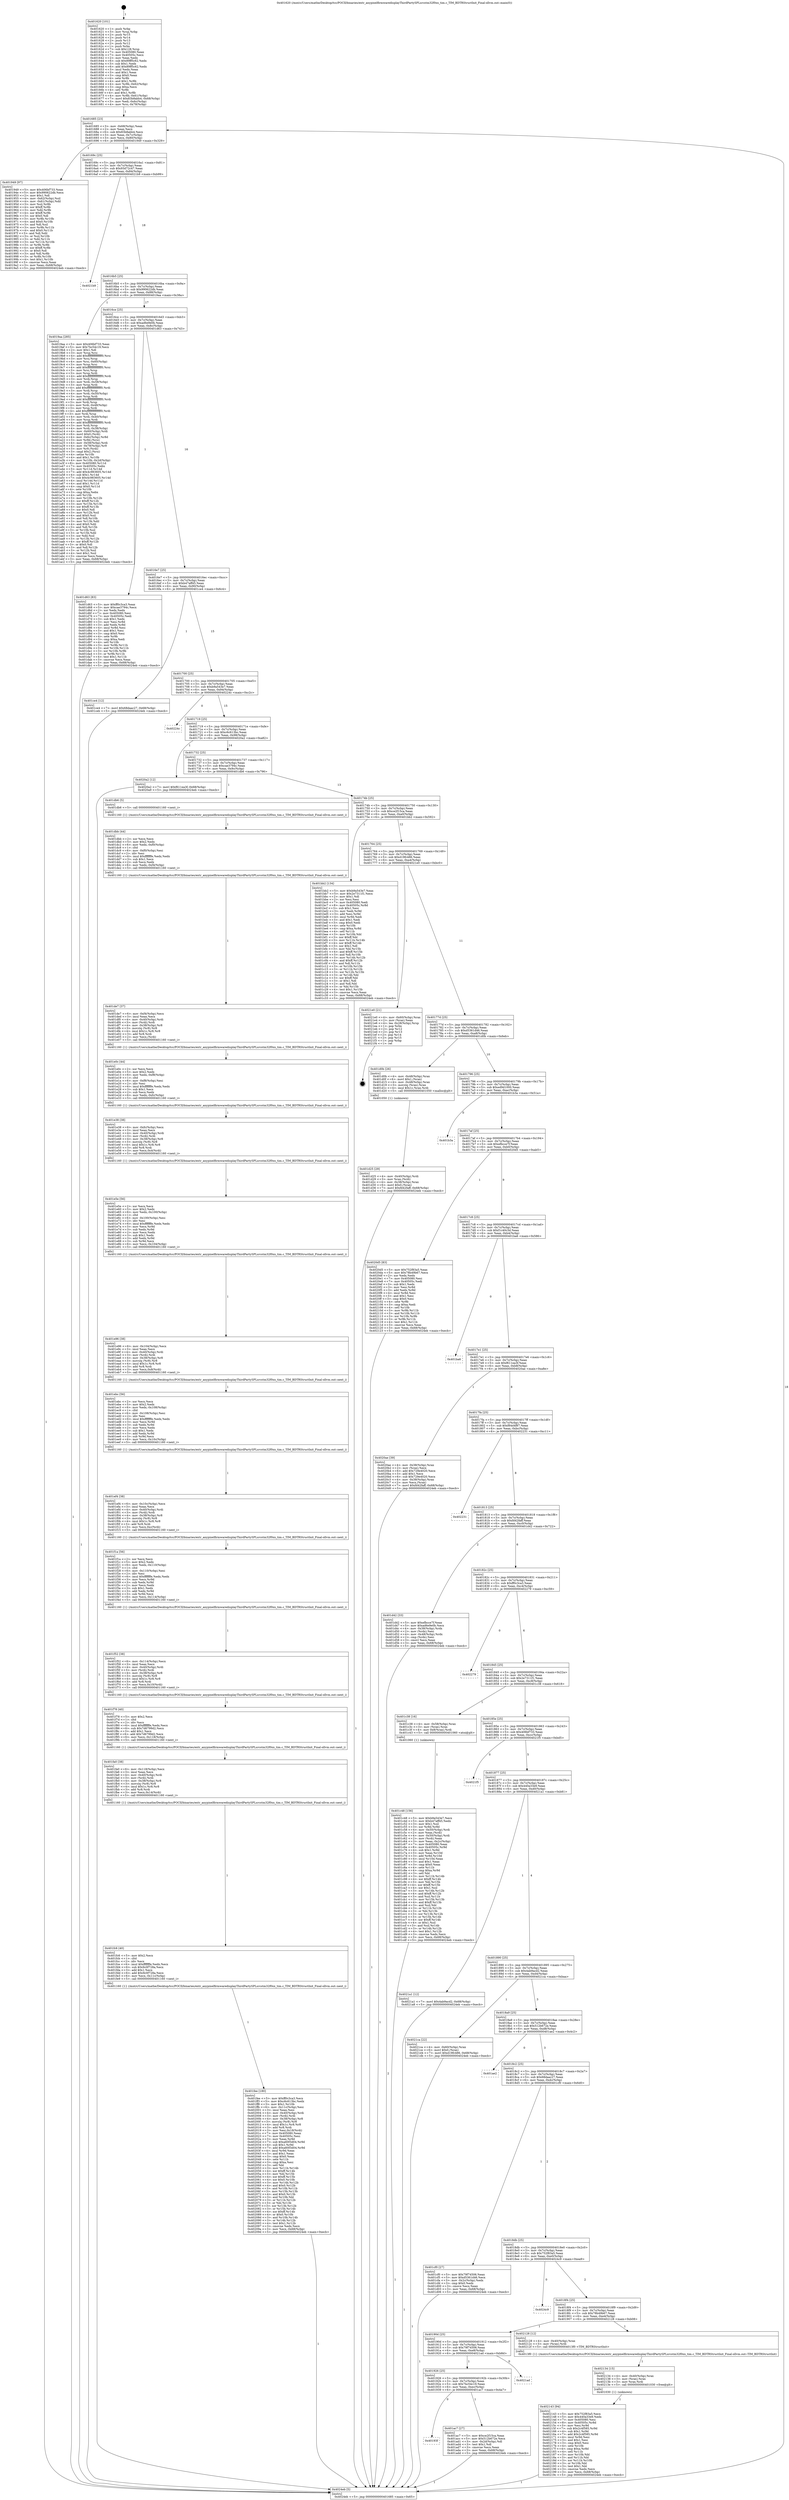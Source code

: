 digraph "0x401620" {
  label = "0x401620 (/mnt/c/Users/mathe/Desktop/tcc/POCII/binaries/extr_anypixelfirmwaredisplayThirdPartySPLsrcstm32f0xx_tim.c_TIM_BDTRStructInit_Final-ollvm.out::main(0))"
  labelloc = "t"
  node[shape=record]

  Entry [label="",width=0.3,height=0.3,shape=circle,fillcolor=black,style=filled]
  "0x401685" [label="{
     0x401685 [23]\l
     | [instrs]\l
     &nbsp;&nbsp;0x401685 \<+3\>: mov -0x68(%rbp),%eax\l
     &nbsp;&nbsp;0x401688 \<+2\>: mov %eax,%ecx\l
     &nbsp;&nbsp;0x40168a \<+6\>: sub $0x83b8abb4,%ecx\l
     &nbsp;&nbsp;0x401690 \<+3\>: mov %eax,-0x7c(%rbp)\l
     &nbsp;&nbsp;0x401693 \<+3\>: mov %ecx,-0x80(%rbp)\l
     &nbsp;&nbsp;0x401696 \<+6\>: je 0000000000401949 \<main+0x329\>\l
  }"]
  "0x401949" [label="{
     0x401949 [97]\l
     | [instrs]\l
     &nbsp;&nbsp;0x401949 \<+5\>: mov $0x406bf733,%eax\l
     &nbsp;&nbsp;0x40194e \<+5\>: mov $0x990622db,%ecx\l
     &nbsp;&nbsp;0x401953 \<+2\>: mov $0x1,%dl\l
     &nbsp;&nbsp;0x401955 \<+4\>: mov -0x62(%rbp),%sil\l
     &nbsp;&nbsp;0x401959 \<+4\>: mov -0x61(%rbp),%dil\l
     &nbsp;&nbsp;0x40195d \<+3\>: mov %sil,%r8b\l
     &nbsp;&nbsp;0x401960 \<+4\>: xor $0xff,%r8b\l
     &nbsp;&nbsp;0x401964 \<+3\>: mov %dil,%r9b\l
     &nbsp;&nbsp;0x401967 \<+4\>: xor $0xff,%r9b\l
     &nbsp;&nbsp;0x40196b \<+3\>: xor $0x0,%dl\l
     &nbsp;&nbsp;0x40196e \<+3\>: mov %r8b,%r10b\l
     &nbsp;&nbsp;0x401971 \<+4\>: and $0x0,%r10b\l
     &nbsp;&nbsp;0x401975 \<+3\>: and %dl,%sil\l
     &nbsp;&nbsp;0x401978 \<+3\>: mov %r9b,%r11b\l
     &nbsp;&nbsp;0x40197b \<+4\>: and $0x0,%r11b\l
     &nbsp;&nbsp;0x40197f \<+3\>: and %dl,%dil\l
     &nbsp;&nbsp;0x401982 \<+3\>: or %sil,%r10b\l
     &nbsp;&nbsp;0x401985 \<+3\>: or %dil,%r11b\l
     &nbsp;&nbsp;0x401988 \<+3\>: xor %r11b,%r10b\l
     &nbsp;&nbsp;0x40198b \<+3\>: or %r9b,%r8b\l
     &nbsp;&nbsp;0x40198e \<+4\>: xor $0xff,%r8b\l
     &nbsp;&nbsp;0x401992 \<+3\>: or $0x0,%dl\l
     &nbsp;&nbsp;0x401995 \<+3\>: and %dl,%r8b\l
     &nbsp;&nbsp;0x401998 \<+3\>: or %r8b,%r10b\l
     &nbsp;&nbsp;0x40199b \<+4\>: test $0x1,%r10b\l
     &nbsp;&nbsp;0x40199f \<+3\>: cmovne %ecx,%eax\l
     &nbsp;&nbsp;0x4019a2 \<+3\>: mov %eax,-0x68(%rbp)\l
     &nbsp;&nbsp;0x4019a5 \<+5\>: jmp 00000000004024eb \<main+0xecb\>\l
  }"]
  "0x40169c" [label="{
     0x40169c [25]\l
     | [instrs]\l
     &nbsp;&nbsp;0x40169c \<+5\>: jmp 00000000004016a1 \<main+0x81\>\l
     &nbsp;&nbsp;0x4016a1 \<+3\>: mov -0x7c(%rbp),%eax\l
     &nbsp;&nbsp;0x4016a4 \<+5\>: sub $0x93d72c47,%eax\l
     &nbsp;&nbsp;0x4016a9 \<+6\>: mov %eax,-0x84(%rbp)\l
     &nbsp;&nbsp;0x4016af \<+6\>: je 00000000004021b9 \<main+0xb99\>\l
  }"]
  "0x4024eb" [label="{
     0x4024eb [5]\l
     | [instrs]\l
     &nbsp;&nbsp;0x4024eb \<+5\>: jmp 0000000000401685 \<main+0x65\>\l
  }"]
  "0x401620" [label="{
     0x401620 [101]\l
     | [instrs]\l
     &nbsp;&nbsp;0x401620 \<+1\>: push %rbp\l
     &nbsp;&nbsp;0x401621 \<+3\>: mov %rsp,%rbp\l
     &nbsp;&nbsp;0x401624 \<+2\>: push %r15\l
     &nbsp;&nbsp;0x401626 \<+2\>: push %r14\l
     &nbsp;&nbsp;0x401628 \<+2\>: push %r13\l
     &nbsp;&nbsp;0x40162a \<+2\>: push %r12\l
     &nbsp;&nbsp;0x40162c \<+1\>: push %rbx\l
     &nbsp;&nbsp;0x40162d \<+7\>: sub $0x128,%rsp\l
     &nbsp;&nbsp;0x401634 \<+7\>: mov 0x405080,%eax\l
     &nbsp;&nbsp;0x40163b \<+7\>: mov 0x40505c,%ecx\l
     &nbsp;&nbsp;0x401642 \<+2\>: mov %eax,%edx\l
     &nbsp;&nbsp;0x401644 \<+6\>: sub $0x89ff5c62,%edx\l
     &nbsp;&nbsp;0x40164a \<+3\>: sub $0x1,%edx\l
     &nbsp;&nbsp;0x40164d \<+6\>: add $0x89ff5c62,%edx\l
     &nbsp;&nbsp;0x401653 \<+3\>: imul %edx,%eax\l
     &nbsp;&nbsp;0x401656 \<+3\>: and $0x1,%eax\l
     &nbsp;&nbsp;0x401659 \<+3\>: cmp $0x0,%eax\l
     &nbsp;&nbsp;0x40165c \<+4\>: sete %r8b\l
     &nbsp;&nbsp;0x401660 \<+4\>: and $0x1,%r8b\l
     &nbsp;&nbsp;0x401664 \<+4\>: mov %r8b,-0x62(%rbp)\l
     &nbsp;&nbsp;0x401668 \<+3\>: cmp $0xa,%ecx\l
     &nbsp;&nbsp;0x40166b \<+4\>: setl %r8b\l
     &nbsp;&nbsp;0x40166f \<+4\>: and $0x1,%r8b\l
     &nbsp;&nbsp;0x401673 \<+4\>: mov %r8b,-0x61(%rbp)\l
     &nbsp;&nbsp;0x401677 \<+7\>: movl $0x83b8abb4,-0x68(%rbp)\l
     &nbsp;&nbsp;0x40167e \<+3\>: mov %edi,-0x6c(%rbp)\l
     &nbsp;&nbsp;0x401681 \<+4\>: mov %rsi,-0x78(%rbp)\l
  }"]
  Exit [label="",width=0.3,height=0.3,shape=circle,fillcolor=black,style=filled,peripheries=2]
  "0x4021b9" [label="{
     0x4021b9\l
  }", style=dashed]
  "0x4016b5" [label="{
     0x4016b5 [25]\l
     | [instrs]\l
     &nbsp;&nbsp;0x4016b5 \<+5\>: jmp 00000000004016ba \<main+0x9a\>\l
     &nbsp;&nbsp;0x4016ba \<+3\>: mov -0x7c(%rbp),%eax\l
     &nbsp;&nbsp;0x4016bd \<+5\>: sub $0x990622db,%eax\l
     &nbsp;&nbsp;0x4016c2 \<+6\>: mov %eax,-0x88(%rbp)\l
     &nbsp;&nbsp;0x4016c8 \<+6\>: je 00000000004019aa \<main+0x38a\>\l
  }"]
  "0x402143" [label="{
     0x402143 [94]\l
     | [instrs]\l
     &nbsp;&nbsp;0x402143 \<+5\>: mov $0x752f83a5,%ecx\l
     &nbsp;&nbsp;0x402148 \<+5\>: mov $0x440a33e9,%edx\l
     &nbsp;&nbsp;0x40214d \<+7\>: mov 0x405080,%esi\l
     &nbsp;&nbsp;0x402154 \<+8\>: mov 0x40505c,%r8d\l
     &nbsp;&nbsp;0x40215c \<+3\>: mov %esi,%r9d\l
     &nbsp;&nbsp;0x40215f \<+7\>: sub $0x2c4f585,%r9d\l
     &nbsp;&nbsp;0x402166 \<+4\>: sub $0x1,%r9d\l
     &nbsp;&nbsp;0x40216a \<+7\>: add $0x2c4f585,%r9d\l
     &nbsp;&nbsp;0x402171 \<+4\>: imul %r9d,%esi\l
     &nbsp;&nbsp;0x402175 \<+3\>: and $0x1,%esi\l
     &nbsp;&nbsp;0x402178 \<+3\>: cmp $0x0,%esi\l
     &nbsp;&nbsp;0x40217b \<+4\>: sete %r10b\l
     &nbsp;&nbsp;0x40217f \<+4\>: cmp $0xa,%r8d\l
     &nbsp;&nbsp;0x402183 \<+4\>: setl %r11b\l
     &nbsp;&nbsp;0x402187 \<+3\>: mov %r10b,%bl\l
     &nbsp;&nbsp;0x40218a \<+3\>: and %r11b,%bl\l
     &nbsp;&nbsp;0x40218d \<+3\>: xor %r11b,%r10b\l
     &nbsp;&nbsp;0x402190 \<+3\>: or %r10b,%bl\l
     &nbsp;&nbsp;0x402193 \<+3\>: test $0x1,%bl\l
     &nbsp;&nbsp;0x402196 \<+3\>: cmovne %edx,%ecx\l
     &nbsp;&nbsp;0x402199 \<+3\>: mov %ecx,-0x68(%rbp)\l
     &nbsp;&nbsp;0x40219c \<+5\>: jmp 00000000004024eb \<main+0xecb\>\l
  }"]
  "0x4019aa" [label="{
     0x4019aa [285]\l
     | [instrs]\l
     &nbsp;&nbsp;0x4019aa \<+5\>: mov $0x406bf733,%eax\l
     &nbsp;&nbsp;0x4019af \<+5\>: mov $0x7bc54c19,%ecx\l
     &nbsp;&nbsp;0x4019b4 \<+2\>: mov $0x1,%dl\l
     &nbsp;&nbsp;0x4019b6 \<+3\>: mov %rsp,%rsi\l
     &nbsp;&nbsp;0x4019b9 \<+4\>: add $0xfffffffffffffff0,%rsi\l
     &nbsp;&nbsp;0x4019bd \<+3\>: mov %rsi,%rsp\l
     &nbsp;&nbsp;0x4019c0 \<+4\>: mov %rsi,-0x60(%rbp)\l
     &nbsp;&nbsp;0x4019c4 \<+3\>: mov %rsp,%rsi\l
     &nbsp;&nbsp;0x4019c7 \<+4\>: add $0xfffffffffffffff0,%rsi\l
     &nbsp;&nbsp;0x4019cb \<+3\>: mov %rsi,%rsp\l
     &nbsp;&nbsp;0x4019ce \<+3\>: mov %rsp,%rdi\l
     &nbsp;&nbsp;0x4019d1 \<+4\>: add $0xfffffffffffffff0,%rdi\l
     &nbsp;&nbsp;0x4019d5 \<+3\>: mov %rdi,%rsp\l
     &nbsp;&nbsp;0x4019d8 \<+4\>: mov %rdi,-0x58(%rbp)\l
     &nbsp;&nbsp;0x4019dc \<+3\>: mov %rsp,%rdi\l
     &nbsp;&nbsp;0x4019df \<+4\>: add $0xfffffffffffffff0,%rdi\l
     &nbsp;&nbsp;0x4019e3 \<+3\>: mov %rdi,%rsp\l
     &nbsp;&nbsp;0x4019e6 \<+4\>: mov %rdi,-0x50(%rbp)\l
     &nbsp;&nbsp;0x4019ea \<+3\>: mov %rsp,%rdi\l
     &nbsp;&nbsp;0x4019ed \<+4\>: add $0xfffffffffffffff0,%rdi\l
     &nbsp;&nbsp;0x4019f1 \<+3\>: mov %rdi,%rsp\l
     &nbsp;&nbsp;0x4019f4 \<+4\>: mov %rdi,-0x48(%rbp)\l
     &nbsp;&nbsp;0x4019f8 \<+3\>: mov %rsp,%rdi\l
     &nbsp;&nbsp;0x4019fb \<+4\>: add $0xfffffffffffffff0,%rdi\l
     &nbsp;&nbsp;0x4019ff \<+3\>: mov %rdi,%rsp\l
     &nbsp;&nbsp;0x401a02 \<+4\>: mov %rdi,-0x40(%rbp)\l
     &nbsp;&nbsp;0x401a06 \<+3\>: mov %rsp,%rdi\l
     &nbsp;&nbsp;0x401a09 \<+4\>: add $0xfffffffffffffff0,%rdi\l
     &nbsp;&nbsp;0x401a0d \<+3\>: mov %rdi,%rsp\l
     &nbsp;&nbsp;0x401a10 \<+4\>: mov %rdi,-0x38(%rbp)\l
     &nbsp;&nbsp;0x401a14 \<+4\>: mov -0x60(%rbp),%rdi\l
     &nbsp;&nbsp;0x401a18 \<+6\>: movl $0x0,(%rdi)\l
     &nbsp;&nbsp;0x401a1e \<+4\>: mov -0x6c(%rbp),%r8d\l
     &nbsp;&nbsp;0x401a22 \<+3\>: mov %r8d,(%rsi)\l
     &nbsp;&nbsp;0x401a25 \<+4\>: mov -0x58(%rbp),%rdi\l
     &nbsp;&nbsp;0x401a29 \<+4\>: mov -0x78(%rbp),%r9\l
     &nbsp;&nbsp;0x401a2d \<+3\>: mov %r9,(%rdi)\l
     &nbsp;&nbsp;0x401a30 \<+3\>: cmpl $0x2,(%rsi)\l
     &nbsp;&nbsp;0x401a33 \<+4\>: setne %r10b\l
     &nbsp;&nbsp;0x401a37 \<+4\>: and $0x1,%r10b\l
     &nbsp;&nbsp;0x401a3b \<+4\>: mov %r10b,-0x2d(%rbp)\l
     &nbsp;&nbsp;0x401a3f \<+8\>: mov 0x405080,%r11d\l
     &nbsp;&nbsp;0x401a47 \<+7\>: mov 0x40505c,%ebx\l
     &nbsp;&nbsp;0x401a4e \<+3\>: mov %r11d,%r14d\l
     &nbsp;&nbsp;0x401a51 \<+7\>: add $0x4c983605,%r14d\l
     &nbsp;&nbsp;0x401a58 \<+4\>: sub $0x1,%r14d\l
     &nbsp;&nbsp;0x401a5c \<+7\>: sub $0x4c983605,%r14d\l
     &nbsp;&nbsp;0x401a63 \<+4\>: imul %r14d,%r11d\l
     &nbsp;&nbsp;0x401a67 \<+4\>: and $0x1,%r11d\l
     &nbsp;&nbsp;0x401a6b \<+4\>: cmp $0x0,%r11d\l
     &nbsp;&nbsp;0x401a6f \<+4\>: sete %r10b\l
     &nbsp;&nbsp;0x401a73 \<+3\>: cmp $0xa,%ebx\l
     &nbsp;&nbsp;0x401a76 \<+4\>: setl %r15b\l
     &nbsp;&nbsp;0x401a7a \<+3\>: mov %r10b,%r12b\l
     &nbsp;&nbsp;0x401a7d \<+4\>: xor $0xff,%r12b\l
     &nbsp;&nbsp;0x401a81 \<+3\>: mov %r15b,%r13b\l
     &nbsp;&nbsp;0x401a84 \<+4\>: xor $0xff,%r13b\l
     &nbsp;&nbsp;0x401a88 \<+3\>: xor $0x0,%dl\l
     &nbsp;&nbsp;0x401a8b \<+3\>: mov %r12b,%sil\l
     &nbsp;&nbsp;0x401a8e \<+4\>: and $0x0,%sil\l
     &nbsp;&nbsp;0x401a92 \<+3\>: and %dl,%r10b\l
     &nbsp;&nbsp;0x401a95 \<+3\>: mov %r13b,%dil\l
     &nbsp;&nbsp;0x401a98 \<+4\>: and $0x0,%dil\l
     &nbsp;&nbsp;0x401a9c \<+3\>: and %dl,%r15b\l
     &nbsp;&nbsp;0x401a9f \<+3\>: or %r10b,%sil\l
     &nbsp;&nbsp;0x401aa2 \<+3\>: or %r15b,%dil\l
     &nbsp;&nbsp;0x401aa5 \<+3\>: xor %dil,%sil\l
     &nbsp;&nbsp;0x401aa8 \<+3\>: or %r13b,%r12b\l
     &nbsp;&nbsp;0x401aab \<+4\>: xor $0xff,%r12b\l
     &nbsp;&nbsp;0x401aaf \<+3\>: or $0x0,%dl\l
     &nbsp;&nbsp;0x401ab2 \<+3\>: and %dl,%r12b\l
     &nbsp;&nbsp;0x401ab5 \<+3\>: or %r12b,%sil\l
     &nbsp;&nbsp;0x401ab8 \<+4\>: test $0x1,%sil\l
     &nbsp;&nbsp;0x401abc \<+3\>: cmovne %ecx,%eax\l
     &nbsp;&nbsp;0x401abf \<+3\>: mov %eax,-0x68(%rbp)\l
     &nbsp;&nbsp;0x401ac2 \<+5\>: jmp 00000000004024eb \<main+0xecb\>\l
  }"]
  "0x4016ce" [label="{
     0x4016ce [25]\l
     | [instrs]\l
     &nbsp;&nbsp;0x4016ce \<+5\>: jmp 00000000004016d3 \<main+0xb3\>\l
     &nbsp;&nbsp;0x4016d3 \<+3\>: mov -0x7c(%rbp),%eax\l
     &nbsp;&nbsp;0x4016d6 \<+5\>: sub $0xad6e9e0b,%eax\l
     &nbsp;&nbsp;0x4016db \<+6\>: mov %eax,-0x8c(%rbp)\l
     &nbsp;&nbsp;0x4016e1 \<+6\>: je 0000000000401d63 \<main+0x743\>\l
  }"]
  "0x402134" [label="{
     0x402134 [15]\l
     | [instrs]\l
     &nbsp;&nbsp;0x402134 \<+4\>: mov -0x40(%rbp),%rax\l
     &nbsp;&nbsp;0x402138 \<+3\>: mov (%rax),%rax\l
     &nbsp;&nbsp;0x40213b \<+3\>: mov %rax,%rdi\l
     &nbsp;&nbsp;0x40213e \<+5\>: call 0000000000401030 \<free@plt\>\l
     | [calls]\l
     &nbsp;&nbsp;0x401030 \{1\} (unknown)\l
  }"]
  "0x401fee" [label="{
     0x401fee [180]\l
     | [instrs]\l
     &nbsp;&nbsp;0x401fee \<+5\>: mov $0xff0c3ca3,%ecx\l
     &nbsp;&nbsp;0x401ff3 \<+5\>: mov $0xc6c613bc,%edx\l
     &nbsp;&nbsp;0x401ff8 \<+3\>: mov $0x1,%r10b\l
     &nbsp;&nbsp;0x401ffb \<+6\>: mov -0x11c(%rbp),%esi\l
     &nbsp;&nbsp;0x402001 \<+3\>: imul %eax,%esi\l
     &nbsp;&nbsp;0x402004 \<+4\>: mov -0x40(%rbp),%rdi\l
     &nbsp;&nbsp;0x402008 \<+3\>: mov (%rdi),%rdi\l
     &nbsp;&nbsp;0x40200b \<+4\>: mov -0x38(%rbp),%r8\l
     &nbsp;&nbsp;0x40200f \<+3\>: movslq (%r8),%r8\l
     &nbsp;&nbsp;0x402012 \<+4\>: imul $0x1c,%r8,%r8\l
     &nbsp;&nbsp;0x402016 \<+3\>: add %r8,%rdi\l
     &nbsp;&nbsp;0x402019 \<+3\>: mov %esi,0x18(%rdi)\l
     &nbsp;&nbsp;0x40201c \<+7\>: mov 0x405080,%eax\l
     &nbsp;&nbsp;0x402023 \<+7\>: mov 0x40505c,%esi\l
     &nbsp;&nbsp;0x40202a \<+3\>: mov %eax,%r9d\l
     &nbsp;&nbsp;0x40202d \<+7\>: sub $0xa60f3d04,%r9d\l
     &nbsp;&nbsp;0x402034 \<+4\>: sub $0x1,%r9d\l
     &nbsp;&nbsp;0x402038 \<+7\>: add $0xa60f3d04,%r9d\l
     &nbsp;&nbsp;0x40203f \<+4\>: imul %r9d,%eax\l
     &nbsp;&nbsp;0x402043 \<+3\>: and $0x1,%eax\l
     &nbsp;&nbsp;0x402046 \<+3\>: cmp $0x0,%eax\l
     &nbsp;&nbsp;0x402049 \<+4\>: sete %r11b\l
     &nbsp;&nbsp;0x40204d \<+3\>: cmp $0xa,%esi\l
     &nbsp;&nbsp;0x402050 \<+3\>: setl %bl\l
     &nbsp;&nbsp;0x402053 \<+3\>: mov %r11b,%r14b\l
     &nbsp;&nbsp;0x402056 \<+4\>: xor $0xff,%r14b\l
     &nbsp;&nbsp;0x40205a \<+3\>: mov %bl,%r15b\l
     &nbsp;&nbsp;0x40205d \<+4\>: xor $0xff,%r15b\l
     &nbsp;&nbsp;0x402061 \<+4\>: xor $0x0,%r10b\l
     &nbsp;&nbsp;0x402065 \<+3\>: mov %r14b,%r12b\l
     &nbsp;&nbsp;0x402068 \<+4\>: and $0x0,%r12b\l
     &nbsp;&nbsp;0x40206c \<+3\>: and %r10b,%r11b\l
     &nbsp;&nbsp;0x40206f \<+3\>: mov %r15b,%r13b\l
     &nbsp;&nbsp;0x402072 \<+4\>: and $0x0,%r13b\l
     &nbsp;&nbsp;0x402076 \<+3\>: and %r10b,%bl\l
     &nbsp;&nbsp;0x402079 \<+3\>: or %r11b,%r12b\l
     &nbsp;&nbsp;0x40207c \<+3\>: or %bl,%r13b\l
     &nbsp;&nbsp;0x40207f \<+3\>: xor %r13b,%r12b\l
     &nbsp;&nbsp;0x402082 \<+3\>: or %r15b,%r14b\l
     &nbsp;&nbsp;0x402085 \<+4\>: xor $0xff,%r14b\l
     &nbsp;&nbsp;0x402089 \<+4\>: or $0x0,%r10b\l
     &nbsp;&nbsp;0x40208d \<+3\>: and %r10b,%r14b\l
     &nbsp;&nbsp;0x402090 \<+3\>: or %r14b,%r12b\l
     &nbsp;&nbsp;0x402093 \<+4\>: test $0x1,%r12b\l
     &nbsp;&nbsp;0x402097 \<+3\>: cmovne %edx,%ecx\l
     &nbsp;&nbsp;0x40209a \<+3\>: mov %ecx,-0x68(%rbp)\l
     &nbsp;&nbsp;0x40209d \<+5\>: jmp 00000000004024eb \<main+0xecb\>\l
  }"]
  "0x401d63" [label="{
     0x401d63 [83]\l
     | [instrs]\l
     &nbsp;&nbsp;0x401d63 \<+5\>: mov $0xff0c3ca3,%eax\l
     &nbsp;&nbsp;0x401d68 \<+5\>: mov $0xcae3794c,%ecx\l
     &nbsp;&nbsp;0x401d6d \<+2\>: xor %edx,%edx\l
     &nbsp;&nbsp;0x401d6f \<+7\>: mov 0x405080,%esi\l
     &nbsp;&nbsp;0x401d76 \<+7\>: mov 0x40505c,%edi\l
     &nbsp;&nbsp;0x401d7d \<+3\>: sub $0x1,%edx\l
     &nbsp;&nbsp;0x401d80 \<+3\>: mov %esi,%r8d\l
     &nbsp;&nbsp;0x401d83 \<+3\>: add %edx,%r8d\l
     &nbsp;&nbsp;0x401d86 \<+4\>: imul %r8d,%esi\l
     &nbsp;&nbsp;0x401d8a \<+3\>: and $0x1,%esi\l
     &nbsp;&nbsp;0x401d8d \<+3\>: cmp $0x0,%esi\l
     &nbsp;&nbsp;0x401d90 \<+4\>: sete %r9b\l
     &nbsp;&nbsp;0x401d94 \<+3\>: cmp $0xa,%edi\l
     &nbsp;&nbsp;0x401d97 \<+4\>: setl %r10b\l
     &nbsp;&nbsp;0x401d9b \<+3\>: mov %r9b,%r11b\l
     &nbsp;&nbsp;0x401d9e \<+3\>: and %r10b,%r11b\l
     &nbsp;&nbsp;0x401da1 \<+3\>: xor %r10b,%r9b\l
     &nbsp;&nbsp;0x401da4 \<+3\>: or %r9b,%r11b\l
     &nbsp;&nbsp;0x401da7 \<+4\>: test $0x1,%r11b\l
     &nbsp;&nbsp;0x401dab \<+3\>: cmovne %ecx,%eax\l
     &nbsp;&nbsp;0x401dae \<+3\>: mov %eax,-0x68(%rbp)\l
     &nbsp;&nbsp;0x401db1 \<+5\>: jmp 00000000004024eb \<main+0xecb\>\l
  }"]
  "0x4016e7" [label="{
     0x4016e7 [25]\l
     | [instrs]\l
     &nbsp;&nbsp;0x4016e7 \<+5\>: jmp 00000000004016ec \<main+0xcc\>\l
     &nbsp;&nbsp;0x4016ec \<+3\>: mov -0x7c(%rbp),%eax\l
     &nbsp;&nbsp;0x4016ef \<+5\>: sub $0xb47aff45,%eax\l
     &nbsp;&nbsp;0x4016f4 \<+6\>: mov %eax,-0x90(%rbp)\l
     &nbsp;&nbsp;0x4016fa \<+6\>: je 0000000000401ce4 \<main+0x6c4\>\l
  }"]
  "0x401fc6" [label="{
     0x401fc6 [40]\l
     | [instrs]\l
     &nbsp;&nbsp;0x401fc6 \<+5\>: mov $0x2,%ecx\l
     &nbsp;&nbsp;0x401fcb \<+1\>: cltd\l
     &nbsp;&nbsp;0x401fcc \<+2\>: idiv %ecx\l
     &nbsp;&nbsp;0x401fce \<+6\>: imul $0xfffffffe,%edx,%ecx\l
     &nbsp;&nbsp;0x401fd4 \<+6\>: sub $0x9c0f728a,%ecx\l
     &nbsp;&nbsp;0x401fda \<+3\>: add $0x1,%ecx\l
     &nbsp;&nbsp;0x401fdd \<+6\>: add $0x9c0f728a,%ecx\l
     &nbsp;&nbsp;0x401fe3 \<+6\>: mov %ecx,-0x11c(%rbp)\l
     &nbsp;&nbsp;0x401fe9 \<+5\>: call 0000000000401160 \<next_i\>\l
     | [calls]\l
     &nbsp;&nbsp;0x401160 \{1\} (/mnt/c/Users/mathe/Desktop/tcc/POCII/binaries/extr_anypixelfirmwaredisplayThirdPartySPLsrcstm32f0xx_tim.c_TIM_BDTRStructInit_Final-ollvm.out::next_i)\l
  }"]
  "0x401ce4" [label="{
     0x401ce4 [12]\l
     | [instrs]\l
     &nbsp;&nbsp;0x401ce4 \<+7\>: movl $0x68daac27,-0x68(%rbp)\l
     &nbsp;&nbsp;0x401ceb \<+5\>: jmp 00000000004024eb \<main+0xecb\>\l
  }"]
  "0x401700" [label="{
     0x401700 [25]\l
     | [instrs]\l
     &nbsp;&nbsp;0x401700 \<+5\>: jmp 0000000000401705 \<main+0xe5\>\l
     &nbsp;&nbsp;0x401705 \<+3\>: mov -0x7c(%rbp),%eax\l
     &nbsp;&nbsp;0x401708 \<+5\>: sub $0xb9a543e7,%eax\l
     &nbsp;&nbsp;0x40170d \<+6\>: mov %eax,-0x94(%rbp)\l
     &nbsp;&nbsp;0x401713 \<+6\>: je 000000000040224c \<main+0xc2c\>\l
  }"]
  "0x401fa0" [label="{
     0x401fa0 [38]\l
     | [instrs]\l
     &nbsp;&nbsp;0x401fa0 \<+6\>: mov -0x118(%rbp),%ecx\l
     &nbsp;&nbsp;0x401fa6 \<+3\>: imul %eax,%ecx\l
     &nbsp;&nbsp;0x401fa9 \<+4\>: mov -0x40(%rbp),%rdi\l
     &nbsp;&nbsp;0x401fad \<+3\>: mov (%rdi),%rdi\l
     &nbsp;&nbsp;0x401fb0 \<+4\>: mov -0x38(%rbp),%r8\l
     &nbsp;&nbsp;0x401fb4 \<+3\>: movslq (%r8),%r8\l
     &nbsp;&nbsp;0x401fb7 \<+4\>: imul $0x1c,%r8,%r8\l
     &nbsp;&nbsp;0x401fbb \<+3\>: add %r8,%rdi\l
     &nbsp;&nbsp;0x401fbe \<+3\>: mov %ecx,0x14(%rdi)\l
     &nbsp;&nbsp;0x401fc1 \<+5\>: call 0000000000401160 \<next_i\>\l
     | [calls]\l
     &nbsp;&nbsp;0x401160 \{1\} (/mnt/c/Users/mathe/Desktop/tcc/POCII/binaries/extr_anypixelfirmwaredisplayThirdPartySPLsrcstm32f0xx_tim.c_TIM_BDTRStructInit_Final-ollvm.out::next_i)\l
  }"]
  "0x40224c" [label="{
     0x40224c\l
  }", style=dashed]
  "0x401719" [label="{
     0x401719 [25]\l
     | [instrs]\l
     &nbsp;&nbsp;0x401719 \<+5\>: jmp 000000000040171e \<main+0xfe\>\l
     &nbsp;&nbsp;0x40171e \<+3\>: mov -0x7c(%rbp),%eax\l
     &nbsp;&nbsp;0x401721 \<+5\>: sub $0xc6c613bc,%eax\l
     &nbsp;&nbsp;0x401726 \<+6\>: mov %eax,-0x98(%rbp)\l
     &nbsp;&nbsp;0x40172c \<+6\>: je 00000000004020a2 \<main+0xa82\>\l
  }"]
  "0x401f78" [label="{
     0x401f78 [40]\l
     | [instrs]\l
     &nbsp;&nbsp;0x401f78 \<+5\>: mov $0x2,%ecx\l
     &nbsp;&nbsp;0x401f7d \<+1\>: cltd\l
     &nbsp;&nbsp;0x401f7e \<+2\>: idiv %ecx\l
     &nbsp;&nbsp;0x401f80 \<+6\>: imul $0xfffffffe,%edx,%ecx\l
     &nbsp;&nbsp;0x401f86 \<+6\>: sub $0x7d6799d2,%ecx\l
     &nbsp;&nbsp;0x401f8c \<+3\>: add $0x1,%ecx\l
     &nbsp;&nbsp;0x401f8f \<+6\>: add $0x7d6799d2,%ecx\l
     &nbsp;&nbsp;0x401f95 \<+6\>: mov %ecx,-0x118(%rbp)\l
     &nbsp;&nbsp;0x401f9b \<+5\>: call 0000000000401160 \<next_i\>\l
     | [calls]\l
     &nbsp;&nbsp;0x401160 \{1\} (/mnt/c/Users/mathe/Desktop/tcc/POCII/binaries/extr_anypixelfirmwaredisplayThirdPartySPLsrcstm32f0xx_tim.c_TIM_BDTRStructInit_Final-ollvm.out::next_i)\l
  }"]
  "0x4020a2" [label="{
     0x4020a2 [12]\l
     | [instrs]\l
     &nbsp;&nbsp;0x4020a2 \<+7\>: movl $0xf611ea3f,-0x68(%rbp)\l
     &nbsp;&nbsp;0x4020a9 \<+5\>: jmp 00000000004024eb \<main+0xecb\>\l
  }"]
  "0x401732" [label="{
     0x401732 [25]\l
     | [instrs]\l
     &nbsp;&nbsp;0x401732 \<+5\>: jmp 0000000000401737 \<main+0x117\>\l
     &nbsp;&nbsp;0x401737 \<+3\>: mov -0x7c(%rbp),%eax\l
     &nbsp;&nbsp;0x40173a \<+5\>: sub $0xcae3794c,%eax\l
     &nbsp;&nbsp;0x40173f \<+6\>: mov %eax,-0x9c(%rbp)\l
     &nbsp;&nbsp;0x401745 \<+6\>: je 0000000000401db6 \<main+0x796\>\l
  }"]
  "0x401f52" [label="{
     0x401f52 [38]\l
     | [instrs]\l
     &nbsp;&nbsp;0x401f52 \<+6\>: mov -0x114(%rbp),%ecx\l
     &nbsp;&nbsp;0x401f58 \<+3\>: imul %eax,%ecx\l
     &nbsp;&nbsp;0x401f5b \<+4\>: mov -0x40(%rbp),%rdi\l
     &nbsp;&nbsp;0x401f5f \<+3\>: mov (%rdi),%rdi\l
     &nbsp;&nbsp;0x401f62 \<+4\>: mov -0x38(%rbp),%r8\l
     &nbsp;&nbsp;0x401f66 \<+3\>: movslq (%r8),%r8\l
     &nbsp;&nbsp;0x401f69 \<+4\>: imul $0x1c,%r8,%r8\l
     &nbsp;&nbsp;0x401f6d \<+3\>: add %r8,%rdi\l
     &nbsp;&nbsp;0x401f70 \<+3\>: mov %ecx,0x10(%rdi)\l
     &nbsp;&nbsp;0x401f73 \<+5\>: call 0000000000401160 \<next_i\>\l
     | [calls]\l
     &nbsp;&nbsp;0x401160 \{1\} (/mnt/c/Users/mathe/Desktop/tcc/POCII/binaries/extr_anypixelfirmwaredisplayThirdPartySPLsrcstm32f0xx_tim.c_TIM_BDTRStructInit_Final-ollvm.out::next_i)\l
  }"]
  "0x401db6" [label="{
     0x401db6 [5]\l
     | [instrs]\l
     &nbsp;&nbsp;0x401db6 \<+5\>: call 0000000000401160 \<next_i\>\l
     | [calls]\l
     &nbsp;&nbsp;0x401160 \{1\} (/mnt/c/Users/mathe/Desktop/tcc/POCII/binaries/extr_anypixelfirmwaredisplayThirdPartySPLsrcstm32f0xx_tim.c_TIM_BDTRStructInit_Final-ollvm.out::next_i)\l
  }"]
  "0x40174b" [label="{
     0x40174b [25]\l
     | [instrs]\l
     &nbsp;&nbsp;0x40174b \<+5\>: jmp 0000000000401750 \<main+0x130\>\l
     &nbsp;&nbsp;0x401750 \<+3\>: mov -0x7c(%rbp),%eax\l
     &nbsp;&nbsp;0x401753 \<+5\>: sub $0xce2f15ca,%eax\l
     &nbsp;&nbsp;0x401758 \<+6\>: mov %eax,-0xa0(%rbp)\l
     &nbsp;&nbsp;0x40175e \<+6\>: je 0000000000401bb2 \<main+0x592\>\l
  }"]
  "0x401f1a" [label="{
     0x401f1a [56]\l
     | [instrs]\l
     &nbsp;&nbsp;0x401f1a \<+2\>: xor %ecx,%ecx\l
     &nbsp;&nbsp;0x401f1c \<+5\>: mov $0x2,%edx\l
     &nbsp;&nbsp;0x401f21 \<+6\>: mov %edx,-0x110(%rbp)\l
     &nbsp;&nbsp;0x401f27 \<+1\>: cltd\l
     &nbsp;&nbsp;0x401f28 \<+6\>: mov -0x110(%rbp),%esi\l
     &nbsp;&nbsp;0x401f2e \<+2\>: idiv %esi\l
     &nbsp;&nbsp;0x401f30 \<+6\>: imul $0xfffffffe,%edx,%edx\l
     &nbsp;&nbsp;0x401f36 \<+3\>: mov %ecx,%r9d\l
     &nbsp;&nbsp;0x401f39 \<+3\>: sub %edx,%r9d\l
     &nbsp;&nbsp;0x401f3c \<+2\>: mov %ecx,%edx\l
     &nbsp;&nbsp;0x401f3e \<+3\>: sub $0x1,%edx\l
     &nbsp;&nbsp;0x401f41 \<+3\>: add %edx,%r9d\l
     &nbsp;&nbsp;0x401f44 \<+3\>: sub %r9d,%ecx\l
     &nbsp;&nbsp;0x401f47 \<+6\>: mov %ecx,-0x114(%rbp)\l
     &nbsp;&nbsp;0x401f4d \<+5\>: call 0000000000401160 \<next_i\>\l
     | [calls]\l
     &nbsp;&nbsp;0x401160 \{1\} (/mnt/c/Users/mathe/Desktop/tcc/POCII/binaries/extr_anypixelfirmwaredisplayThirdPartySPLsrcstm32f0xx_tim.c_TIM_BDTRStructInit_Final-ollvm.out::next_i)\l
  }"]
  "0x401bb2" [label="{
     0x401bb2 [134]\l
     | [instrs]\l
     &nbsp;&nbsp;0x401bb2 \<+5\>: mov $0xb9a543e7,%eax\l
     &nbsp;&nbsp;0x401bb7 \<+5\>: mov $0x2e7311f1,%ecx\l
     &nbsp;&nbsp;0x401bbc \<+2\>: mov $0x1,%dl\l
     &nbsp;&nbsp;0x401bbe \<+2\>: xor %esi,%esi\l
     &nbsp;&nbsp;0x401bc0 \<+7\>: mov 0x405080,%edi\l
     &nbsp;&nbsp;0x401bc7 \<+8\>: mov 0x40505c,%r8d\l
     &nbsp;&nbsp;0x401bcf \<+3\>: sub $0x1,%esi\l
     &nbsp;&nbsp;0x401bd2 \<+3\>: mov %edi,%r9d\l
     &nbsp;&nbsp;0x401bd5 \<+3\>: add %esi,%r9d\l
     &nbsp;&nbsp;0x401bd8 \<+4\>: imul %r9d,%edi\l
     &nbsp;&nbsp;0x401bdc \<+3\>: and $0x1,%edi\l
     &nbsp;&nbsp;0x401bdf \<+3\>: cmp $0x0,%edi\l
     &nbsp;&nbsp;0x401be2 \<+4\>: sete %r10b\l
     &nbsp;&nbsp;0x401be6 \<+4\>: cmp $0xa,%r8d\l
     &nbsp;&nbsp;0x401bea \<+4\>: setl %r11b\l
     &nbsp;&nbsp;0x401bee \<+3\>: mov %r10b,%bl\l
     &nbsp;&nbsp;0x401bf1 \<+3\>: xor $0xff,%bl\l
     &nbsp;&nbsp;0x401bf4 \<+3\>: mov %r11b,%r14b\l
     &nbsp;&nbsp;0x401bf7 \<+4\>: xor $0xff,%r14b\l
     &nbsp;&nbsp;0x401bfb \<+3\>: xor $0x1,%dl\l
     &nbsp;&nbsp;0x401bfe \<+3\>: mov %bl,%r15b\l
     &nbsp;&nbsp;0x401c01 \<+4\>: and $0xff,%r15b\l
     &nbsp;&nbsp;0x401c05 \<+3\>: and %dl,%r10b\l
     &nbsp;&nbsp;0x401c08 \<+3\>: mov %r14b,%r12b\l
     &nbsp;&nbsp;0x401c0b \<+4\>: and $0xff,%r12b\l
     &nbsp;&nbsp;0x401c0f \<+3\>: and %dl,%r11b\l
     &nbsp;&nbsp;0x401c12 \<+3\>: or %r10b,%r15b\l
     &nbsp;&nbsp;0x401c15 \<+3\>: or %r11b,%r12b\l
     &nbsp;&nbsp;0x401c18 \<+3\>: xor %r12b,%r15b\l
     &nbsp;&nbsp;0x401c1b \<+3\>: or %r14b,%bl\l
     &nbsp;&nbsp;0x401c1e \<+3\>: xor $0xff,%bl\l
     &nbsp;&nbsp;0x401c21 \<+3\>: or $0x1,%dl\l
     &nbsp;&nbsp;0x401c24 \<+2\>: and %dl,%bl\l
     &nbsp;&nbsp;0x401c26 \<+3\>: or %bl,%r15b\l
     &nbsp;&nbsp;0x401c29 \<+4\>: test $0x1,%r15b\l
     &nbsp;&nbsp;0x401c2d \<+3\>: cmovne %ecx,%eax\l
     &nbsp;&nbsp;0x401c30 \<+3\>: mov %eax,-0x68(%rbp)\l
     &nbsp;&nbsp;0x401c33 \<+5\>: jmp 00000000004024eb \<main+0xecb\>\l
  }"]
  "0x401764" [label="{
     0x401764 [25]\l
     | [instrs]\l
     &nbsp;&nbsp;0x401764 \<+5\>: jmp 0000000000401769 \<main+0x149\>\l
     &nbsp;&nbsp;0x401769 \<+3\>: mov -0x7c(%rbp),%eax\l
     &nbsp;&nbsp;0x40176c \<+5\>: sub $0xd19fc486,%eax\l
     &nbsp;&nbsp;0x401771 \<+6\>: mov %eax,-0xa4(%rbp)\l
     &nbsp;&nbsp;0x401777 \<+6\>: je 00000000004021e0 \<main+0xbc0\>\l
  }"]
  "0x401ef4" [label="{
     0x401ef4 [38]\l
     | [instrs]\l
     &nbsp;&nbsp;0x401ef4 \<+6\>: mov -0x10c(%rbp),%ecx\l
     &nbsp;&nbsp;0x401efa \<+3\>: imul %eax,%ecx\l
     &nbsp;&nbsp;0x401efd \<+4\>: mov -0x40(%rbp),%rdi\l
     &nbsp;&nbsp;0x401f01 \<+3\>: mov (%rdi),%rdi\l
     &nbsp;&nbsp;0x401f04 \<+4\>: mov -0x38(%rbp),%r8\l
     &nbsp;&nbsp;0x401f08 \<+3\>: movslq (%r8),%r8\l
     &nbsp;&nbsp;0x401f0b \<+4\>: imul $0x1c,%r8,%r8\l
     &nbsp;&nbsp;0x401f0f \<+3\>: add %r8,%rdi\l
     &nbsp;&nbsp;0x401f12 \<+3\>: mov %ecx,0xc(%rdi)\l
     &nbsp;&nbsp;0x401f15 \<+5\>: call 0000000000401160 \<next_i\>\l
     | [calls]\l
     &nbsp;&nbsp;0x401160 \{1\} (/mnt/c/Users/mathe/Desktop/tcc/POCII/binaries/extr_anypixelfirmwaredisplayThirdPartySPLsrcstm32f0xx_tim.c_TIM_BDTRStructInit_Final-ollvm.out::next_i)\l
  }"]
  "0x4021e0" [label="{
     0x4021e0 [21]\l
     | [instrs]\l
     &nbsp;&nbsp;0x4021e0 \<+4\>: mov -0x60(%rbp),%rax\l
     &nbsp;&nbsp;0x4021e4 \<+2\>: mov (%rax),%eax\l
     &nbsp;&nbsp;0x4021e6 \<+4\>: lea -0x28(%rbp),%rsp\l
     &nbsp;&nbsp;0x4021ea \<+1\>: pop %rbx\l
     &nbsp;&nbsp;0x4021eb \<+2\>: pop %r12\l
     &nbsp;&nbsp;0x4021ed \<+2\>: pop %r13\l
     &nbsp;&nbsp;0x4021ef \<+2\>: pop %r14\l
     &nbsp;&nbsp;0x4021f1 \<+2\>: pop %r15\l
     &nbsp;&nbsp;0x4021f3 \<+1\>: pop %rbp\l
     &nbsp;&nbsp;0x4021f4 \<+1\>: ret\l
  }"]
  "0x40177d" [label="{
     0x40177d [25]\l
     | [instrs]\l
     &nbsp;&nbsp;0x40177d \<+5\>: jmp 0000000000401782 \<main+0x162\>\l
     &nbsp;&nbsp;0x401782 \<+3\>: mov -0x7c(%rbp),%eax\l
     &nbsp;&nbsp;0x401785 \<+5\>: sub $0xd5361d46,%eax\l
     &nbsp;&nbsp;0x40178a \<+6\>: mov %eax,-0xa8(%rbp)\l
     &nbsp;&nbsp;0x401790 \<+6\>: je 0000000000401d0b \<main+0x6eb\>\l
  }"]
  "0x401ebc" [label="{
     0x401ebc [56]\l
     | [instrs]\l
     &nbsp;&nbsp;0x401ebc \<+2\>: xor %ecx,%ecx\l
     &nbsp;&nbsp;0x401ebe \<+5\>: mov $0x2,%edx\l
     &nbsp;&nbsp;0x401ec3 \<+6\>: mov %edx,-0x108(%rbp)\l
     &nbsp;&nbsp;0x401ec9 \<+1\>: cltd\l
     &nbsp;&nbsp;0x401eca \<+6\>: mov -0x108(%rbp),%esi\l
     &nbsp;&nbsp;0x401ed0 \<+2\>: idiv %esi\l
     &nbsp;&nbsp;0x401ed2 \<+6\>: imul $0xfffffffe,%edx,%edx\l
     &nbsp;&nbsp;0x401ed8 \<+3\>: mov %ecx,%r9d\l
     &nbsp;&nbsp;0x401edb \<+3\>: sub %edx,%r9d\l
     &nbsp;&nbsp;0x401ede \<+2\>: mov %ecx,%edx\l
     &nbsp;&nbsp;0x401ee0 \<+3\>: sub $0x1,%edx\l
     &nbsp;&nbsp;0x401ee3 \<+3\>: add %edx,%r9d\l
     &nbsp;&nbsp;0x401ee6 \<+3\>: sub %r9d,%ecx\l
     &nbsp;&nbsp;0x401ee9 \<+6\>: mov %ecx,-0x10c(%rbp)\l
     &nbsp;&nbsp;0x401eef \<+5\>: call 0000000000401160 \<next_i\>\l
     | [calls]\l
     &nbsp;&nbsp;0x401160 \{1\} (/mnt/c/Users/mathe/Desktop/tcc/POCII/binaries/extr_anypixelfirmwaredisplayThirdPartySPLsrcstm32f0xx_tim.c_TIM_BDTRStructInit_Final-ollvm.out::next_i)\l
  }"]
  "0x401d0b" [label="{
     0x401d0b [26]\l
     | [instrs]\l
     &nbsp;&nbsp;0x401d0b \<+4\>: mov -0x48(%rbp),%rax\l
     &nbsp;&nbsp;0x401d0f \<+6\>: movl $0x1,(%rax)\l
     &nbsp;&nbsp;0x401d15 \<+4\>: mov -0x48(%rbp),%rax\l
     &nbsp;&nbsp;0x401d19 \<+3\>: movslq (%rax),%rax\l
     &nbsp;&nbsp;0x401d1c \<+4\>: imul $0x1c,%rax,%rdi\l
     &nbsp;&nbsp;0x401d20 \<+5\>: call 0000000000401050 \<malloc@plt\>\l
     | [calls]\l
     &nbsp;&nbsp;0x401050 \{1\} (unknown)\l
  }"]
  "0x401796" [label="{
     0x401796 [25]\l
     | [instrs]\l
     &nbsp;&nbsp;0x401796 \<+5\>: jmp 000000000040179b \<main+0x17b\>\l
     &nbsp;&nbsp;0x40179b \<+3\>: mov -0x7c(%rbp),%eax\l
     &nbsp;&nbsp;0x40179e \<+5\>: sub $0xed9d1000,%eax\l
     &nbsp;&nbsp;0x4017a3 \<+6\>: mov %eax,-0xac(%rbp)\l
     &nbsp;&nbsp;0x4017a9 \<+6\>: je 0000000000401b3a \<main+0x51a\>\l
  }"]
  "0x401e96" [label="{
     0x401e96 [38]\l
     | [instrs]\l
     &nbsp;&nbsp;0x401e96 \<+6\>: mov -0x104(%rbp),%ecx\l
     &nbsp;&nbsp;0x401e9c \<+3\>: imul %eax,%ecx\l
     &nbsp;&nbsp;0x401e9f \<+4\>: mov -0x40(%rbp),%rdi\l
     &nbsp;&nbsp;0x401ea3 \<+3\>: mov (%rdi),%rdi\l
     &nbsp;&nbsp;0x401ea6 \<+4\>: mov -0x38(%rbp),%r8\l
     &nbsp;&nbsp;0x401eaa \<+3\>: movslq (%r8),%r8\l
     &nbsp;&nbsp;0x401ead \<+4\>: imul $0x1c,%r8,%r8\l
     &nbsp;&nbsp;0x401eb1 \<+3\>: add %r8,%rdi\l
     &nbsp;&nbsp;0x401eb4 \<+3\>: mov %ecx,0x8(%rdi)\l
     &nbsp;&nbsp;0x401eb7 \<+5\>: call 0000000000401160 \<next_i\>\l
     | [calls]\l
     &nbsp;&nbsp;0x401160 \{1\} (/mnt/c/Users/mathe/Desktop/tcc/POCII/binaries/extr_anypixelfirmwaredisplayThirdPartySPLsrcstm32f0xx_tim.c_TIM_BDTRStructInit_Final-ollvm.out::next_i)\l
  }"]
  "0x401b3a" [label="{
     0x401b3a\l
  }", style=dashed]
  "0x4017af" [label="{
     0x4017af [25]\l
     | [instrs]\l
     &nbsp;&nbsp;0x4017af \<+5\>: jmp 00000000004017b4 \<main+0x194\>\l
     &nbsp;&nbsp;0x4017b4 \<+3\>: mov -0x7c(%rbp),%eax\l
     &nbsp;&nbsp;0x4017b7 \<+5\>: sub $0xefbcce7f,%eax\l
     &nbsp;&nbsp;0x4017bc \<+6\>: mov %eax,-0xb0(%rbp)\l
     &nbsp;&nbsp;0x4017c2 \<+6\>: je 00000000004020d5 \<main+0xab5\>\l
  }"]
  "0x401e5e" [label="{
     0x401e5e [56]\l
     | [instrs]\l
     &nbsp;&nbsp;0x401e5e \<+2\>: xor %ecx,%ecx\l
     &nbsp;&nbsp;0x401e60 \<+5\>: mov $0x2,%edx\l
     &nbsp;&nbsp;0x401e65 \<+6\>: mov %edx,-0x100(%rbp)\l
     &nbsp;&nbsp;0x401e6b \<+1\>: cltd\l
     &nbsp;&nbsp;0x401e6c \<+6\>: mov -0x100(%rbp),%esi\l
     &nbsp;&nbsp;0x401e72 \<+2\>: idiv %esi\l
     &nbsp;&nbsp;0x401e74 \<+6\>: imul $0xfffffffe,%edx,%edx\l
     &nbsp;&nbsp;0x401e7a \<+3\>: mov %ecx,%r9d\l
     &nbsp;&nbsp;0x401e7d \<+3\>: sub %edx,%r9d\l
     &nbsp;&nbsp;0x401e80 \<+2\>: mov %ecx,%edx\l
     &nbsp;&nbsp;0x401e82 \<+3\>: sub $0x1,%edx\l
     &nbsp;&nbsp;0x401e85 \<+3\>: add %edx,%r9d\l
     &nbsp;&nbsp;0x401e88 \<+3\>: sub %r9d,%ecx\l
     &nbsp;&nbsp;0x401e8b \<+6\>: mov %ecx,-0x104(%rbp)\l
     &nbsp;&nbsp;0x401e91 \<+5\>: call 0000000000401160 \<next_i\>\l
     | [calls]\l
     &nbsp;&nbsp;0x401160 \{1\} (/mnt/c/Users/mathe/Desktop/tcc/POCII/binaries/extr_anypixelfirmwaredisplayThirdPartySPLsrcstm32f0xx_tim.c_TIM_BDTRStructInit_Final-ollvm.out::next_i)\l
  }"]
  "0x4020d5" [label="{
     0x4020d5 [83]\l
     | [instrs]\l
     &nbsp;&nbsp;0x4020d5 \<+5\>: mov $0x752f83a5,%eax\l
     &nbsp;&nbsp;0x4020da \<+5\>: mov $0x78b49b67,%ecx\l
     &nbsp;&nbsp;0x4020df \<+2\>: xor %edx,%edx\l
     &nbsp;&nbsp;0x4020e1 \<+7\>: mov 0x405080,%esi\l
     &nbsp;&nbsp;0x4020e8 \<+7\>: mov 0x40505c,%edi\l
     &nbsp;&nbsp;0x4020ef \<+3\>: sub $0x1,%edx\l
     &nbsp;&nbsp;0x4020f2 \<+3\>: mov %esi,%r8d\l
     &nbsp;&nbsp;0x4020f5 \<+3\>: add %edx,%r8d\l
     &nbsp;&nbsp;0x4020f8 \<+4\>: imul %r8d,%esi\l
     &nbsp;&nbsp;0x4020fc \<+3\>: and $0x1,%esi\l
     &nbsp;&nbsp;0x4020ff \<+3\>: cmp $0x0,%esi\l
     &nbsp;&nbsp;0x402102 \<+4\>: sete %r9b\l
     &nbsp;&nbsp;0x402106 \<+3\>: cmp $0xa,%edi\l
     &nbsp;&nbsp;0x402109 \<+4\>: setl %r10b\l
     &nbsp;&nbsp;0x40210d \<+3\>: mov %r9b,%r11b\l
     &nbsp;&nbsp;0x402110 \<+3\>: and %r10b,%r11b\l
     &nbsp;&nbsp;0x402113 \<+3\>: xor %r10b,%r9b\l
     &nbsp;&nbsp;0x402116 \<+3\>: or %r9b,%r11b\l
     &nbsp;&nbsp;0x402119 \<+4\>: test $0x1,%r11b\l
     &nbsp;&nbsp;0x40211d \<+3\>: cmovne %ecx,%eax\l
     &nbsp;&nbsp;0x402120 \<+3\>: mov %eax,-0x68(%rbp)\l
     &nbsp;&nbsp;0x402123 \<+5\>: jmp 00000000004024eb \<main+0xecb\>\l
  }"]
  "0x4017c8" [label="{
     0x4017c8 [25]\l
     | [instrs]\l
     &nbsp;&nbsp;0x4017c8 \<+5\>: jmp 00000000004017cd \<main+0x1ad\>\l
     &nbsp;&nbsp;0x4017cd \<+3\>: mov -0x7c(%rbp),%eax\l
     &nbsp;&nbsp;0x4017d0 \<+5\>: sub $0xf1c40c3d,%eax\l
     &nbsp;&nbsp;0x4017d5 \<+6\>: mov %eax,-0xb4(%rbp)\l
     &nbsp;&nbsp;0x4017db \<+6\>: je 0000000000401ba6 \<main+0x586\>\l
  }"]
  "0x401e38" [label="{
     0x401e38 [38]\l
     | [instrs]\l
     &nbsp;&nbsp;0x401e38 \<+6\>: mov -0xfc(%rbp),%ecx\l
     &nbsp;&nbsp;0x401e3e \<+3\>: imul %eax,%ecx\l
     &nbsp;&nbsp;0x401e41 \<+4\>: mov -0x40(%rbp),%rdi\l
     &nbsp;&nbsp;0x401e45 \<+3\>: mov (%rdi),%rdi\l
     &nbsp;&nbsp;0x401e48 \<+4\>: mov -0x38(%rbp),%r8\l
     &nbsp;&nbsp;0x401e4c \<+3\>: movslq (%r8),%r8\l
     &nbsp;&nbsp;0x401e4f \<+4\>: imul $0x1c,%r8,%r8\l
     &nbsp;&nbsp;0x401e53 \<+3\>: add %r8,%rdi\l
     &nbsp;&nbsp;0x401e56 \<+3\>: mov %ecx,0x4(%rdi)\l
     &nbsp;&nbsp;0x401e59 \<+5\>: call 0000000000401160 \<next_i\>\l
     | [calls]\l
     &nbsp;&nbsp;0x401160 \{1\} (/mnt/c/Users/mathe/Desktop/tcc/POCII/binaries/extr_anypixelfirmwaredisplayThirdPartySPLsrcstm32f0xx_tim.c_TIM_BDTRStructInit_Final-ollvm.out::next_i)\l
  }"]
  "0x401ba6" [label="{
     0x401ba6\l
  }", style=dashed]
  "0x4017e1" [label="{
     0x4017e1 [25]\l
     | [instrs]\l
     &nbsp;&nbsp;0x4017e1 \<+5\>: jmp 00000000004017e6 \<main+0x1c6\>\l
     &nbsp;&nbsp;0x4017e6 \<+3\>: mov -0x7c(%rbp),%eax\l
     &nbsp;&nbsp;0x4017e9 \<+5\>: sub $0xf611ea3f,%eax\l
     &nbsp;&nbsp;0x4017ee \<+6\>: mov %eax,-0xb8(%rbp)\l
     &nbsp;&nbsp;0x4017f4 \<+6\>: je 00000000004020ae \<main+0xa8e\>\l
  }"]
  "0x401e0c" [label="{
     0x401e0c [44]\l
     | [instrs]\l
     &nbsp;&nbsp;0x401e0c \<+2\>: xor %ecx,%ecx\l
     &nbsp;&nbsp;0x401e0e \<+5\>: mov $0x2,%edx\l
     &nbsp;&nbsp;0x401e13 \<+6\>: mov %edx,-0xf8(%rbp)\l
     &nbsp;&nbsp;0x401e19 \<+1\>: cltd\l
     &nbsp;&nbsp;0x401e1a \<+6\>: mov -0xf8(%rbp),%esi\l
     &nbsp;&nbsp;0x401e20 \<+2\>: idiv %esi\l
     &nbsp;&nbsp;0x401e22 \<+6\>: imul $0xfffffffe,%edx,%edx\l
     &nbsp;&nbsp;0x401e28 \<+3\>: sub $0x1,%ecx\l
     &nbsp;&nbsp;0x401e2b \<+2\>: sub %ecx,%edx\l
     &nbsp;&nbsp;0x401e2d \<+6\>: mov %edx,-0xfc(%rbp)\l
     &nbsp;&nbsp;0x401e33 \<+5\>: call 0000000000401160 \<next_i\>\l
     | [calls]\l
     &nbsp;&nbsp;0x401160 \{1\} (/mnt/c/Users/mathe/Desktop/tcc/POCII/binaries/extr_anypixelfirmwaredisplayThirdPartySPLsrcstm32f0xx_tim.c_TIM_BDTRStructInit_Final-ollvm.out::next_i)\l
  }"]
  "0x4020ae" [label="{
     0x4020ae [39]\l
     | [instrs]\l
     &nbsp;&nbsp;0x4020ae \<+4\>: mov -0x38(%rbp),%rax\l
     &nbsp;&nbsp;0x4020b2 \<+2\>: mov (%rax),%ecx\l
     &nbsp;&nbsp;0x4020b4 \<+6\>: add $0x729e4020,%ecx\l
     &nbsp;&nbsp;0x4020ba \<+3\>: add $0x1,%ecx\l
     &nbsp;&nbsp;0x4020bd \<+6\>: sub $0x729e4020,%ecx\l
     &nbsp;&nbsp;0x4020c3 \<+4\>: mov -0x38(%rbp),%rax\l
     &nbsp;&nbsp;0x4020c7 \<+2\>: mov %ecx,(%rax)\l
     &nbsp;&nbsp;0x4020c9 \<+7\>: movl $0xfd42faff,-0x68(%rbp)\l
     &nbsp;&nbsp;0x4020d0 \<+5\>: jmp 00000000004024eb \<main+0xecb\>\l
  }"]
  "0x4017fa" [label="{
     0x4017fa [25]\l
     | [instrs]\l
     &nbsp;&nbsp;0x4017fa \<+5\>: jmp 00000000004017ff \<main+0x1df\>\l
     &nbsp;&nbsp;0x4017ff \<+3\>: mov -0x7c(%rbp),%eax\l
     &nbsp;&nbsp;0x401802 \<+5\>: sub $0xf84d4f87,%eax\l
     &nbsp;&nbsp;0x401807 \<+6\>: mov %eax,-0xbc(%rbp)\l
     &nbsp;&nbsp;0x40180d \<+6\>: je 0000000000402231 \<main+0xc11\>\l
  }"]
  "0x401de7" [label="{
     0x401de7 [37]\l
     | [instrs]\l
     &nbsp;&nbsp;0x401de7 \<+6\>: mov -0xf4(%rbp),%ecx\l
     &nbsp;&nbsp;0x401ded \<+3\>: imul %eax,%ecx\l
     &nbsp;&nbsp;0x401df0 \<+4\>: mov -0x40(%rbp),%rdi\l
     &nbsp;&nbsp;0x401df4 \<+3\>: mov (%rdi),%rdi\l
     &nbsp;&nbsp;0x401df7 \<+4\>: mov -0x38(%rbp),%r8\l
     &nbsp;&nbsp;0x401dfb \<+3\>: movslq (%r8),%r8\l
     &nbsp;&nbsp;0x401dfe \<+4\>: imul $0x1c,%r8,%r8\l
     &nbsp;&nbsp;0x401e02 \<+3\>: add %r8,%rdi\l
     &nbsp;&nbsp;0x401e05 \<+2\>: mov %ecx,(%rdi)\l
     &nbsp;&nbsp;0x401e07 \<+5\>: call 0000000000401160 \<next_i\>\l
     | [calls]\l
     &nbsp;&nbsp;0x401160 \{1\} (/mnt/c/Users/mathe/Desktop/tcc/POCII/binaries/extr_anypixelfirmwaredisplayThirdPartySPLsrcstm32f0xx_tim.c_TIM_BDTRStructInit_Final-ollvm.out::next_i)\l
  }"]
  "0x402231" [label="{
     0x402231\l
  }", style=dashed]
  "0x401813" [label="{
     0x401813 [25]\l
     | [instrs]\l
     &nbsp;&nbsp;0x401813 \<+5\>: jmp 0000000000401818 \<main+0x1f8\>\l
     &nbsp;&nbsp;0x401818 \<+3\>: mov -0x7c(%rbp),%eax\l
     &nbsp;&nbsp;0x40181b \<+5\>: sub $0xfd42faff,%eax\l
     &nbsp;&nbsp;0x401820 \<+6\>: mov %eax,-0xc0(%rbp)\l
     &nbsp;&nbsp;0x401826 \<+6\>: je 0000000000401d42 \<main+0x722\>\l
  }"]
  "0x401dbb" [label="{
     0x401dbb [44]\l
     | [instrs]\l
     &nbsp;&nbsp;0x401dbb \<+2\>: xor %ecx,%ecx\l
     &nbsp;&nbsp;0x401dbd \<+5\>: mov $0x2,%edx\l
     &nbsp;&nbsp;0x401dc2 \<+6\>: mov %edx,-0xf0(%rbp)\l
     &nbsp;&nbsp;0x401dc8 \<+1\>: cltd\l
     &nbsp;&nbsp;0x401dc9 \<+6\>: mov -0xf0(%rbp),%esi\l
     &nbsp;&nbsp;0x401dcf \<+2\>: idiv %esi\l
     &nbsp;&nbsp;0x401dd1 \<+6\>: imul $0xfffffffe,%edx,%edx\l
     &nbsp;&nbsp;0x401dd7 \<+3\>: sub $0x1,%ecx\l
     &nbsp;&nbsp;0x401dda \<+2\>: sub %ecx,%edx\l
     &nbsp;&nbsp;0x401ddc \<+6\>: mov %edx,-0xf4(%rbp)\l
     &nbsp;&nbsp;0x401de2 \<+5\>: call 0000000000401160 \<next_i\>\l
     | [calls]\l
     &nbsp;&nbsp;0x401160 \{1\} (/mnt/c/Users/mathe/Desktop/tcc/POCII/binaries/extr_anypixelfirmwaredisplayThirdPartySPLsrcstm32f0xx_tim.c_TIM_BDTRStructInit_Final-ollvm.out::next_i)\l
  }"]
  "0x401d42" [label="{
     0x401d42 [33]\l
     | [instrs]\l
     &nbsp;&nbsp;0x401d42 \<+5\>: mov $0xefbcce7f,%eax\l
     &nbsp;&nbsp;0x401d47 \<+5\>: mov $0xad6e9e0b,%ecx\l
     &nbsp;&nbsp;0x401d4c \<+4\>: mov -0x38(%rbp),%rdx\l
     &nbsp;&nbsp;0x401d50 \<+2\>: mov (%rdx),%esi\l
     &nbsp;&nbsp;0x401d52 \<+4\>: mov -0x48(%rbp),%rdx\l
     &nbsp;&nbsp;0x401d56 \<+2\>: cmp (%rdx),%esi\l
     &nbsp;&nbsp;0x401d58 \<+3\>: cmovl %ecx,%eax\l
     &nbsp;&nbsp;0x401d5b \<+3\>: mov %eax,-0x68(%rbp)\l
     &nbsp;&nbsp;0x401d5e \<+5\>: jmp 00000000004024eb \<main+0xecb\>\l
  }"]
  "0x40182c" [label="{
     0x40182c [25]\l
     | [instrs]\l
     &nbsp;&nbsp;0x40182c \<+5\>: jmp 0000000000401831 \<main+0x211\>\l
     &nbsp;&nbsp;0x401831 \<+3\>: mov -0x7c(%rbp),%eax\l
     &nbsp;&nbsp;0x401834 \<+5\>: sub $0xff0c3ca3,%eax\l
     &nbsp;&nbsp;0x401839 \<+6\>: mov %eax,-0xc4(%rbp)\l
     &nbsp;&nbsp;0x40183f \<+6\>: je 0000000000402279 \<main+0xc59\>\l
  }"]
  "0x401d25" [label="{
     0x401d25 [29]\l
     | [instrs]\l
     &nbsp;&nbsp;0x401d25 \<+4\>: mov -0x40(%rbp),%rdi\l
     &nbsp;&nbsp;0x401d29 \<+3\>: mov %rax,(%rdi)\l
     &nbsp;&nbsp;0x401d2c \<+4\>: mov -0x38(%rbp),%rax\l
     &nbsp;&nbsp;0x401d30 \<+6\>: movl $0x0,(%rax)\l
     &nbsp;&nbsp;0x401d36 \<+7\>: movl $0xfd42faff,-0x68(%rbp)\l
     &nbsp;&nbsp;0x401d3d \<+5\>: jmp 00000000004024eb \<main+0xecb\>\l
  }"]
  "0x402279" [label="{
     0x402279\l
  }", style=dashed]
  "0x401845" [label="{
     0x401845 [25]\l
     | [instrs]\l
     &nbsp;&nbsp;0x401845 \<+5\>: jmp 000000000040184a \<main+0x22a\>\l
     &nbsp;&nbsp;0x40184a \<+3\>: mov -0x7c(%rbp),%eax\l
     &nbsp;&nbsp;0x40184d \<+5\>: sub $0x2e7311f1,%eax\l
     &nbsp;&nbsp;0x401852 \<+6\>: mov %eax,-0xc8(%rbp)\l
     &nbsp;&nbsp;0x401858 \<+6\>: je 0000000000401c38 \<main+0x618\>\l
  }"]
  "0x401c48" [label="{
     0x401c48 [156]\l
     | [instrs]\l
     &nbsp;&nbsp;0x401c48 \<+5\>: mov $0xb9a543e7,%ecx\l
     &nbsp;&nbsp;0x401c4d \<+5\>: mov $0xb47aff45,%edx\l
     &nbsp;&nbsp;0x401c52 \<+3\>: mov $0x1,%sil\l
     &nbsp;&nbsp;0x401c55 \<+3\>: xor %r8d,%r8d\l
     &nbsp;&nbsp;0x401c58 \<+4\>: mov -0x50(%rbp),%rdi\l
     &nbsp;&nbsp;0x401c5c \<+2\>: mov %eax,(%rdi)\l
     &nbsp;&nbsp;0x401c5e \<+4\>: mov -0x50(%rbp),%rdi\l
     &nbsp;&nbsp;0x401c62 \<+2\>: mov (%rdi),%eax\l
     &nbsp;&nbsp;0x401c64 \<+3\>: mov %eax,-0x2c(%rbp)\l
     &nbsp;&nbsp;0x401c67 \<+7\>: mov 0x405080,%eax\l
     &nbsp;&nbsp;0x401c6e \<+8\>: mov 0x40505c,%r9d\l
     &nbsp;&nbsp;0x401c76 \<+4\>: sub $0x1,%r8d\l
     &nbsp;&nbsp;0x401c7a \<+3\>: mov %eax,%r10d\l
     &nbsp;&nbsp;0x401c7d \<+3\>: add %r8d,%r10d\l
     &nbsp;&nbsp;0x401c80 \<+4\>: imul %r10d,%eax\l
     &nbsp;&nbsp;0x401c84 \<+3\>: and $0x1,%eax\l
     &nbsp;&nbsp;0x401c87 \<+3\>: cmp $0x0,%eax\l
     &nbsp;&nbsp;0x401c8a \<+4\>: sete %r11b\l
     &nbsp;&nbsp;0x401c8e \<+4\>: cmp $0xa,%r9d\l
     &nbsp;&nbsp;0x401c92 \<+3\>: setl %bl\l
     &nbsp;&nbsp;0x401c95 \<+3\>: mov %r11b,%r14b\l
     &nbsp;&nbsp;0x401c98 \<+4\>: xor $0xff,%r14b\l
     &nbsp;&nbsp;0x401c9c \<+3\>: mov %bl,%r15b\l
     &nbsp;&nbsp;0x401c9f \<+4\>: xor $0xff,%r15b\l
     &nbsp;&nbsp;0x401ca3 \<+4\>: xor $0x1,%sil\l
     &nbsp;&nbsp;0x401ca7 \<+3\>: mov %r14b,%r12b\l
     &nbsp;&nbsp;0x401caa \<+4\>: and $0xff,%r12b\l
     &nbsp;&nbsp;0x401cae \<+3\>: and %sil,%r11b\l
     &nbsp;&nbsp;0x401cb1 \<+3\>: mov %r15b,%r13b\l
     &nbsp;&nbsp;0x401cb4 \<+4\>: and $0xff,%r13b\l
     &nbsp;&nbsp;0x401cb8 \<+3\>: and %sil,%bl\l
     &nbsp;&nbsp;0x401cbb \<+3\>: or %r11b,%r12b\l
     &nbsp;&nbsp;0x401cbe \<+3\>: or %bl,%r13b\l
     &nbsp;&nbsp;0x401cc1 \<+3\>: xor %r13b,%r12b\l
     &nbsp;&nbsp;0x401cc4 \<+3\>: or %r15b,%r14b\l
     &nbsp;&nbsp;0x401cc7 \<+4\>: xor $0xff,%r14b\l
     &nbsp;&nbsp;0x401ccb \<+4\>: or $0x1,%sil\l
     &nbsp;&nbsp;0x401ccf \<+3\>: and %sil,%r14b\l
     &nbsp;&nbsp;0x401cd2 \<+3\>: or %r14b,%r12b\l
     &nbsp;&nbsp;0x401cd5 \<+4\>: test $0x1,%r12b\l
     &nbsp;&nbsp;0x401cd9 \<+3\>: cmovne %edx,%ecx\l
     &nbsp;&nbsp;0x401cdc \<+3\>: mov %ecx,-0x68(%rbp)\l
     &nbsp;&nbsp;0x401cdf \<+5\>: jmp 00000000004024eb \<main+0xecb\>\l
  }"]
  "0x401c38" [label="{
     0x401c38 [16]\l
     | [instrs]\l
     &nbsp;&nbsp;0x401c38 \<+4\>: mov -0x58(%rbp),%rax\l
     &nbsp;&nbsp;0x401c3c \<+3\>: mov (%rax),%rax\l
     &nbsp;&nbsp;0x401c3f \<+4\>: mov 0x8(%rax),%rdi\l
     &nbsp;&nbsp;0x401c43 \<+5\>: call 0000000000401060 \<atoi@plt\>\l
     | [calls]\l
     &nbsp;&nbsp;0x401060 \{1\} (unknown)\l
  }"]
  "0x40185e" [label="{
     0x40185e [25]\l
     | [instrs]\l
     &nbsp;&nbsp;0x40185e \<+5\>: jmp 0000000000401863 \<main+0x243\>\l
     &nbsp;&nbsp;0x401863 \<+3\>: mov -0x7c(%rbp),%eax\l
     &nbsp;&nbsp;0x401866 \<+5\>: sub $0x406bf733,%eax\l
     &nbsp;&nbsp;0x40186b \<+6\>: mov %eax,-0xcc(%rbp)\l
     &nbsp;&nbsp;0x401871 \<+6\>: je 00000000004021f5 \<main+0xbd5\>\l
  }"]
  "0x40193f" [label="{
     0x40193f\l
  }", style=dashed]
  "0x4021f5" [label="{
     0x4021f5\l
  }", style=dashed]
  "0x401877" [label="{
     0x401877 [25]\l
     | [instrs]\l
     &nbsp;&nbsp;0x401877 \<+5\>: jmp 000000000040187c \<main+0x25c\>\l
     &nbsp;&nbsp;0x40187c \<+3\>: mov -0x7c(%rbp),%eax\l
     &nbsp;&nbsp;0x40187f \<+5\>: sub $0x440a33e9,%eax\l
     &nbsp;&nbsp;0x401884 \<+6\>: mov %eax,-0xd0(%rbp)\l
     &nbsp;&nbsp;0x40188a \<+6\>: je 00000000004021a1 \<main+0xb81\>\l
  }"]
  "0x401ac7" [label="{
     0x401ac7 [27]\l
     | [instrs]\l
     &nbsp;&nbsp;0x401ac7 \<+5\>: mov $0xce2f15ca,%eax\l
     &nbsp;&nbsp;0x401acc \<+5\>: mov $0x512b672e,%ecx\l
     &nbsp;&nbsp;0x401ad1 \<+3\>: mov -0x2d(%rbp),%dl\l
     &nbsp;&nbsp;0x401ad4 \<+3\>: test $0x1,%dl\l
     &nbsp;&nbsp;0x401ad7 \<+3\>: cmovne %ecx,%eax\l
     &nbsp;&nbsp;0x401ada \<+3\>: mov %eax,-0x68(%rbp)\l
     &nbsp;&nbsp;0x401add \<+5\>: jmp 00000000004024eb \<main+0xecb\>\l
  }"]
  "0x4021a1" [label="{
     0x4021a1 [12]\l
     | [instrs]\l
     &nbsp;&nbsp;0x4021a1 \<+7\>: movl $0x4ab9acd2,-0x68(%rbp)\l
     &nbsp;&nbsp;0x4021a8 \<+5\>: jmp 00000000004024eb \<main+0xecb\>\l
  }"]
  "0x401890" [label="{
     0x401890 [25]\l
     | [instrs]\l
     &nbsp;&nbsp;0x401890 \<+5\>: jmp 0000000000401895 \<main+0x275\>\l
     &nbsp;&nbsp;0x401895 \<+3\>: mov -0x7c(%rbp),%eax\l
     &nbsp;&nbsp;0x401898 \<+5\>: sub $0x4ab9acd2,%eax\l
     &nbsp;&nbsp;0x40189d \<+6\>: mov %eax,-0xd4(%rbp)\l
     &nbsp;&nbsp;0x4018a3 \<+6\>: je 00000000004021ca \<main+0xbaa\>\l
  }"]
  "0x401926" [label="{
     0x401926 [25]\l
     | [instrs]\l
     &nbsp;&nbsp;0x401926 \<+5\>: jmp 000000000040192b \<main+0x30b\>\l
     &nbsp;&nbsp;0x40192b \<+3\>: mov -0x7c(%rbp),%eax\l
     &nbsp;&nbsp;0x40192e \<+5\>: sub $0x7bc54c19,%eax\l
     &nbsp;&nbsp;0x401933 \<+6\>: mov %eax,-0xec(%rbp)\l
     &nbsp;&nbsp;0x401939 \<+6\>: je 0000000000401ac7 \<main+0x4a7\>\l
  }"]
  "0x4021ca" [label="{
     0x4021ca [22]\l
     | [instrs]\l
     &nbsp;&nbsp;0x4021ca \<+4\>: mov -0x60(%rbp),%rax\l
     &nbsp;&nbsp;0x4021ce \<+6\>: movl $0x0,(%rax)\l
     &nbsp;&nbsp;0x4021d4 \<+7\>: movl $0xd19fc486,-0x68(%rbp)\l
     &nbsp;&nbsp;0x4021db \<+5\>: jmp 00000000004024eb \<main+0xecb\>\l
  }"]
  "0x4018a9" [label="{
     0x4018a9 [25]\l
     | [instrs]\l
     &nbsp;&nbsp;0x4018a9 \<+5\>: jmp 00000000004018ae \<main+0x28e\>\l
     &nbsp;&nbsp;0x4018ae \<+3\>: mov -0x7c(%rbp),%eax\l
     &nbsp;&nbsp;0x4018b1 \<+5\>: sub $0x512b672e,%eax\l
     &nbsp;&nbsp;0x4018b6 \<+6\>: mov %eax,-0xd8(%rbp)\l
     &nbsp;&nbsp;0x4018bc \<+6\>: je 0000000000401ae2 \<main+0x4c2\>\l
  }"]
  "0x4021ad" [label="{
     0x4021ad\l
  }", style=dashed]
  "0x401ae2" [label="{
     0x401ae2\l
  }", style=dashed]
  "0x4018c2" [label="{
     0x4018c2 [25]\l
     | [instrs]\l
     &nbsp;&nbsp;0x4018c2 \<+5\>: jmp 00000000004018c7 \<main+0x2a7\>\l
     &nbsp;&nbsp;0x4018c7 \<+3\>: mov -0x7c(%rbp),%eax\l
     &nbsp;&nbsp;0x4018ca \<+5\>: sub $0x68daac27,%eax\l
     &nbsp;&nbsp;0x4018cf \<+6\>: mov %eax,-0xdc(%rbp)\l
     &nbsp;&nbsp;0x4018d5 \<+6\>: je 0000000000401cf0 \<main+0x6d0\>\l
  }"]
  "0x40190d" [label="{
     0x40190d [25]\l
     | [instrs]\l
     &nbsp;&nbsp;0x40190d \<+5\>: jmp 0000000000401912 \<main+0x2f2\>\l
     &nbsp;&nbsp;0x401912 \<+3\>: mov -0x7c(%rbp),%eax\l
     &nbsp;&nbsp;0x401915 \<+5\>: sub $0x79f74506,%eax\l
     &nbsp;&nbsp;0x40191a \<+6\>: mov %eax,-0xe8(%rbp)\l
     &nbsp;&nbsp;0x401920 \<+6\>: je 00000000004021ad \<main+0xb8d\>\l
  }"]
  "0x401cf0" [label="{
     0x401cf0 [27]\l
     | [instrs]\l
     &nbsp;&nbsp;0x401cf0 \<+5\>: mov $0x79f74506,%eax\l
     &nbsp;&nbsp;0x401cf5 \<+5\>: mov $0xd5361d46,%ecx\l
     &nbsp;&nbsp;0x401cfa \<+3\>: mov -0x2c(%rbp),%edx\l
     &nbsp;&nbsp;0x401cfd \<+3\>: cmp $0x0,%edx\l
     &nbsp;&nbsp;0x401d00 \<+3\>: cmove %ecx,%eax\l
     &nbsp;&nbsp;0x401d03 \<+3\>: mov %eax,-0x68(%rbp)\l
     &nbsp;&nbsp;0x401d06 \<+5\>: jmp 00000000004024eb \<main+0xecb\>\l
  }"]
  "0x4018db" [label="{
     0x4018db [25]\l
     | [instrs]\l
     &nbsp;&nbsp;0x4018db \<+5\>: jmp 00000000004018e0 \<main+0x2c0\>\l
     &nbsp;&nbsp;0x4018e0 \<+3\>: mov -0x7c(%rbp),%eax\l
     &nbsp;&nbsp;0x4018e3 \<+5\>: sub $0x752f83a5,%eax\l
     &nbsp;&nbsp;0x4018e8 \<+6\>: mov %eax,-0xe0(%rbp)\l
     &nbsp;&nbsp;0x4018ee \<+6\>: je 00000000004024c9 \<main+0xea9\>\l
  }"]
  "0x402128" [label="{
     0x402128 [12]\l
     | [instrs]\l
     &nbsp;&nbsp;0x402128 \<+4\>: mov -0x40(%rbp),%rax\l
     &nbsp;&nbsp;0x40212c \<+3\>: mov (%rax),%rdi\l
     &nbsp;&nbsp;0x40212f \<+5\>: call 00000000004013f0 \<TIM_BDTRStructInit\>\l
     | [calls]\l
     &nbsp;&nbsp;0x4013f0 \{1\} (/mnt/c/Users/mathe/Desktop/tcc/POCII/binaries/extr_anypixelfirmwaredisplayThirdPartySPLsrcstm32f0xx_tim.c_TIM_BDTRStructInit_Final-ollvm.out::TIM_BDTRStructInit)\l
  }"]
  "0x4024c9" [label="{
     0x4024c9\l
  }", style=dashed]
  "0x4018f4" [label="{
     0x4018f4 [25]\l
     | [instrs]\l
     &nbsp;&nbsp;0x4018f4 \<+5\>: jmp 00000000004018f9 \<main+0x2d9\>\l
     &nbsp;&nbsp;0x4018f9 \<+3\>: mov -0x7c(%rbp),%eax\l
     &nbsp;&nbsp;0x4018fc \<+5\>: sub $0x78b49b67,%eax\l
     &nbsp;&nbsp;0x401901 \<+6\>: mov %eax,-0xe4(%rbp)\l
     &nbsp;&nbsp;0x401907 \<+6\>: je 0000000000402128 \<main+0xb08\>\l
  }"]
  Entry -> "0x401620" [label=" 1"]
  "0x401685" -> "0x401949" [label=" 1"]
  "0x401685" -> "0x40169c" [label=" 18"]
  "0x401949" -> "0x4024eb" [label=" 1"]
  "0x401620" -> "0x401685" [label=" 1"]
  "0x4024eb" -> "0x401685" [label=" 18"]
  "0x4021e0" -> Exit [label=" 1"]
  "0x40169c" -> "0x4021b9" [label=" 0"]
  "0x40169c" -> "0x4016b5" [label=" 18"]
  "0x4021ca" -> "0x4024eb" [label=" 1"]
  "0x4016b5" -> "0x4019aa" [label=" 1"]
  "0x4016b5" -> "0x4016ce" [label=" 17"]
  "0x4021a1" -> "0x4024eb" [label=" 1"]
  "0x4019aa" -> "0x4024eb" [label=" 1"]
  "0x402143" -> "0x4024eb" [label=" 1"]
  "0x4016ce" -> "0x401d63" [label=" 1"]
  "0x4016ce" -> "0x4016e7" [label=" 16"]
  "0x402134" -> "0x402143" [label=" 1"]
  "0x4016e7" -> "0x401ce4" [label=" 1"]
  "0x4016e7" -> "0x401700" [label=" 15"]
  "0x402128" -> "0x402134" [label=" 1"]
  "0x401700" -> "0x40224c" [label=" 0"]
  "0x401700" -> "0x401719" [label=" 15"]
  "0x4020d5" -> "0x4024eb" [label=" 1"]
  "0x401719" -> "0x4020a2" [label=" 1"]
  "0x401719" -> "0x401732" [label=" 14"]
  "0x4020ae" -> "0x4024eb" [label=" 1"]
  "0x401732" -> "0x401db6" [label=" 1"]
  "0x401732" -> "0x40174b" [label=" 13"]
  "0x4020a2" -> "0x4024eb" [label=" 1"]
  "0x40174b" -> "0x401bb2" [label=" 1"]
  "0x40174b" -> "0x401764" [label=" 12"]
  "0x401fee" -> "0x4024eb" [label=" 1"]
  "0x401764" -> "0x4021e0" [label=" 1"]
  "0x401764" -> "0x40177d" [label=" 11"]
  "0x401fc6" -> "0x401fee" [label=" 1"]
  "0x40177d" -> "0x401d0b" [label=" 1"]
  "0x40177d" -> "0x401796" [label=" 10"]
  "0x401fa0" -> "0x401fc6" [label=" 1"]
  "0x401796" -> "0x401b3a" [label=" 0"]
  "0x401796" -> "0x4017af" [label=" 10"]
  "0x401f78" -> "0x401fa0" [label=" 1"]
  "0x4017af" -> "0x4020d5" [label=" 1"]
  "0x4017af" -> "0x4017c8" [label=" 9"]
  "0x401f52" -> "0x401f78" [label=" 1"]
  "0x4017c8" -> "0x401ba6" [label=" 0"]
  "0x4017c8" -> "0x4017e1" [label=" 9"]
  "0x401f1a" -> "0x401f52" [label=" 1"]
  "0x4017e1" -> "0x4020ae" [label=" 1"]
  "0x4017e1" -> "0x4017fa" [label=" 8"]
  "0x401ef4" -> "0x401f1a" [label=" 1"]
  "0x4017fa" -> "0x402231" [label=" 0"]
  "0x4017fa" -> "0x401813" [label=" 8"]
  "0x401ebc" -> "0x401ef4" [label=" 1"]
  "0x401813" -> "0x401d42" [label=" 2"]
  "0x401813" -> "0x40182c" [label=" 6"]
  "0x401e96" -> "0x401ebc" [label=" 1"]
  "0x40182c" -> "0x402279" [label=" 0"]
  "0x40182c" -> "0x401845" [label=" 6"]
  "0x401e5e" -> "0x401e96" [label=" 1"]
  "0x401845" -> "0x401c38" [label=" 1"]
  "0x401845" -> "0x40185e" [label=" 5"]
  "0x401e38" -> "0x401e5e" [label=" 1"]
  "0x40185e" -> "0x4021f5" [label=" 0"]
  "0x40185e" -> "0x401877" [label=" 5"]
  "0x401e0c" -> "0x401e38" [label=" 1"]
  "0x401877" -> "0x4021a1" [label=" 1"]
  "0x401877" -> "0x401890" [label=" 4"]
  "0x401de7" -> "0x401e0c" [label=" 1"]
  "0x401890" -> "0x4021ca" [label=" 1"]
  "0x401890" -> "0x4018a9" [label=" 3"]
  "0x401db6" -> "0x401dbb" [label=" 1"]
  "0x4018a9" -> "0x401ae2" [label=" 0"]
  "0x4018a9" -> "0x4018c2" [label=" 3"]
  "0x401d63" -> "0x4024eb" [label=" 1"]
  "0x4018c2" -> "0x401cf0" [label=" 1"]
  "0x4018c2" -> "0x4018db" [label=" 2"]
  "0x401d25" -> "0x4024eb" [label=" 1"]
  "0x4018db" -> "0x4024c9" [label=" 0"]
  "0x4018db" -> "0x4018f4" [label=" 2"]
  "0x401d0b" -> "0x401d25" [label=" 1"]
  "0x4018f4" -> "0x402128" [label=" 1"]
  "0x4018f4" -> "0x40190d" [label=" 1"]
  "0x401d42" -> "0x4024eb" [label=" 2"]
  "0x40190d" -> "0x4021ad" [label=" 0"]
  "0x40190d" -> "0x401926" [label=" 1"]
  "0x401dbb" -> "0x401de7" [label=" 1"]
  "0x401926" -> "0x401ac7" [label=" 1"]
  "0x401926" -> "0x40193f" [label=" 0"]
  "0x401ac7" -> "0x4024eb" [label=" 1"]
  "0x401bb2" -> "0x4024eb" [label=" 1"]
  "0x401c38" -> "0x401c48" [label=" 1"]
  "0x401c48" -> "0x4024eb" [label=" 1"]
  "0x401ce4" -> "0x4024eb" [label=" 1"]
  "0x401cf0" -> "0x4024eb" [label=" 1"]
}
